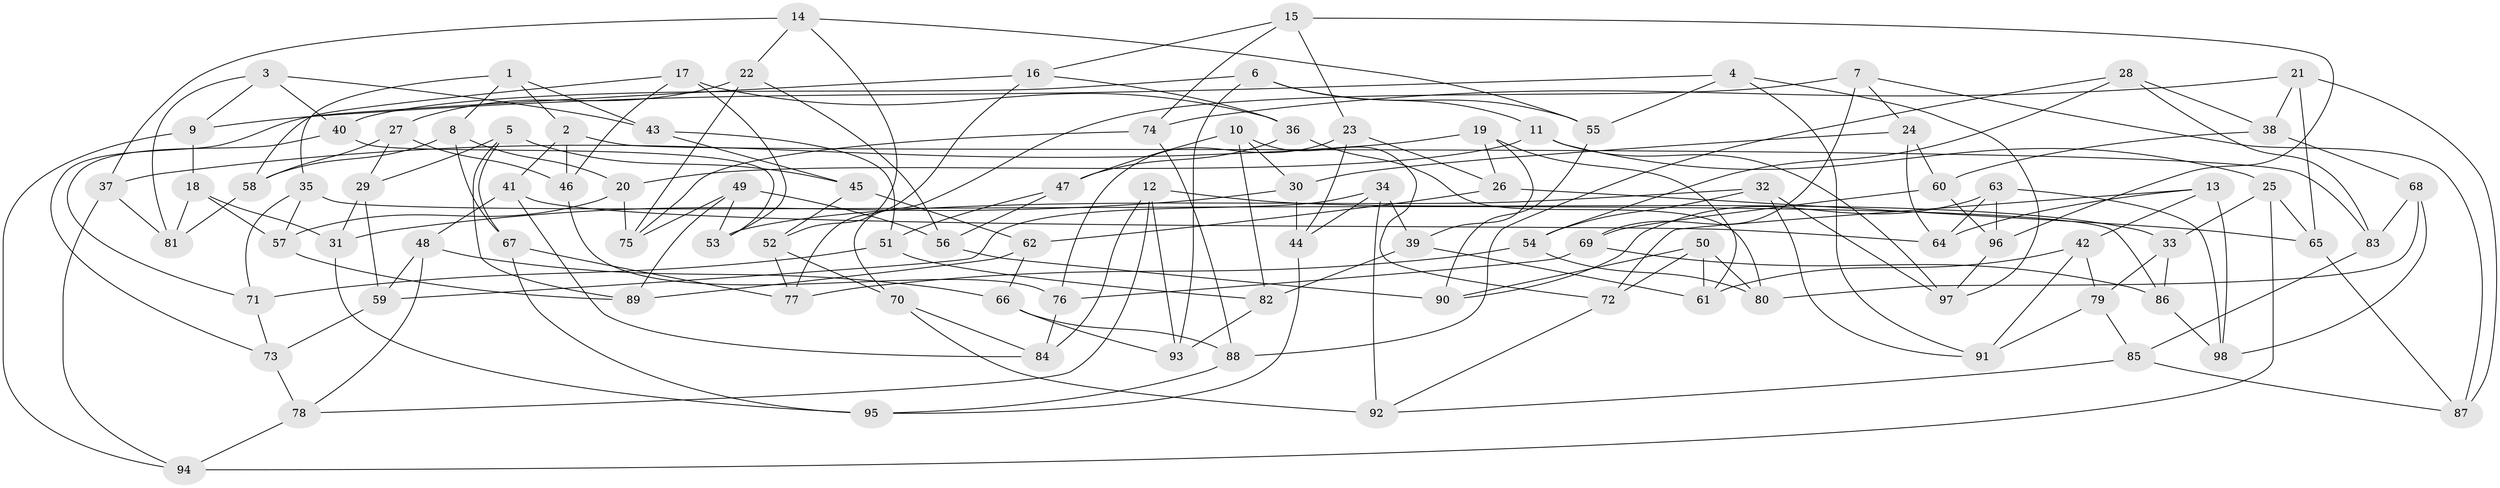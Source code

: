 // coarse degree distribution, {4: 0.3220338983050847, 6: 0.3389830508474576, 3: 0.03389830508474576, 5: 0.3050847457627119}
// Generated by graph-tools (version 1.1) at 2025/38/03/04/25 23:38:16]
// undirected, 98 vertices, 196 edges
graph export_dot {
  node [color=gray90,style=filled];
  1;
  2;
  3;
  4;
  5;
  6;
  7;
  8;
  9;
  10;
  11;
  12;
  13;
  14;
  15;
  16;
  17;
  18;
  19;
  20;
  21;
  22;
  23;
  24;
  25;
  26;
  27;
  28;
  29;
  30;
  31;
  32;
  33;
  34;
  35;
  36;
  37;
  38;
  39;
  40;
  41;
  42;
  43;
  44;
  45;
  46;
  47;
  48;
  49;
  50;
  51;
  52;
  53;
  54;
  55;
  56;
  57;
  58;
  59;
  60;
  61;
  62;
  63;
  64;
  65;
  66;
  67;
  68;
  69;
  70;
  71;
  72;
  73;
  74;
  75;
  76;
  77;
  78;
  79;
  80;
  81;
  82;
  83;
  84;
  85;
  86;
  87;
  88;
  89;
  90;
  91;
  92;
  93;
  94;
  95;
  96;
  97;
  98;
  1 -- 2;
  1 -- 43;
  1 -- 8;
  1 -- 35;
  2 -- 41;
  2 -- 46;
  2 -- 83;
  3 -- 81;
  3 -- 40;
  3 -- 9;
  3 -- 43;
  4 -- 9;
  4 -- 97;
  4 -- 91;
  4 -- 55;
  5 -- 67;
  5 -- 89;
  5 -- 45;
  5 -- 29;
  6 -- 40;
  6 -- 55;
  6 -- 11;
  6 -- 93;
  7 -- 24;
  7 -- 70;
  7 -- 69;
  7 -- 87;
  8 -- 58;
  8 -- 20;
  8 -- 67;
  9 -- 94;
  9 -- 18;
  10 -- 82;
  10 -- 47;
  10 -- 30;
  10 -- 72;
  11 -- 97;
  11 -- 25;
  11 -- 20;
  12 -- 78;
  12 -- 84;
  12 -- 33;
  12 -- 93;
  13 -- 72;
  13 -- 98;
  13 -- 64;
  13 -- 42;
  14 -- 52;
  14 -- 37;
  14 -- 55;
  14 -- 22;
  15 -- 16;
  15 -- 74;
  15 -- 23;
  15 -- 96;
  16 -- 77;
  16 -- 36;
  16 -- 73;
  17 -- 36;
  17 -- 53;
  17 -- 46;
  17 -- 58;
  18 -- 31;
  18 -- 81;
  18 -- 57;
  19 -- 61;
  19 -- 37;
  19 -- 39;
  19 -- 26;
  20 -- 75;
  20 -- 57;
  21 -- 87;
  21 -- 38;
  21 -- 74;
  21 -- 65;
  22 -- 75;
  22 -- 27;
  22 -- 56;
  23 -- 76;
  23 -- 44;
  23 -- 26;
  24 -- 60;
  24 -- 64;
  24 -- 30;
  25 -- 94;
  25 -- 65;
  25 -- 33;
  26 -- 62;
  26 -- 65;
  27 -- 46;
  27 -- 29;
  27 -- 58;
  28 -- 54;
  28 -- 88;
  28 -- 38;
  28 -- 83;
  29 -- 31;
  29 -- 59;
  30 -- 44;
  30 -- 31;
  31 -- 95;
  32 -- 97;
  32 -- 53;
  32 -- 91;
  32 -- 54;
  33 -- 86;
  33 -- 79;
  34 -- 59;
  34 -- 92;
  34 -- 44;
  34 -- 39;
  35 -- 57;
  35 -- 86;
  35 -- 71;
  36 -- 80;
  36 -- 47;
  37 -- 94;
  37 -- 81;
  38 -- 68;
  38 -- 60;
  39 -- 61;
  39 -- 82;
  40 -- 53;
  40 -- 71;
  41 -- 64;
  41 -- 84;
  41 -- 48;
  42 -- 91;
  42 -- 79;
  42 -- 61;
  43 -- 51;
  43 -- 45;
  44 -- 95;
  45 -- 52;
  45 -- 62;
  46 -- 76;
  47 -- 56;
  47 -- 51;
  48 -- 66;
  48 -- 78;
  48 -- 59;
  49 -- 56;
  49 -- 89;
  49 -- 53;
  49 -- 75;
  50 -- 72;
  50 -- 90;
  50 -- 80;
  50 -- 61;
  51 -- 71;
  51 -- 82;
  52 -- 70;
  52 -- 77;
  54 -- 77;
  54 -- 80;
  55 -- 90;
  56 -- 90;
  57 -- 89;
  58 -- 81;
  59 -- 73;
  60 -- 96;
  60 -- 69;
  62 -- 89;
  62 -- 66;
  63 -- 96;
  63 -- 90;
  63 -- 64;
  63 -- 98;
  65 -- 87;
  66 -- 93;
  66 -- 88;
  67 -- 95;
  67 -- 77;
  68 -- 83;
  68 -- 80;
  68 -- 98;
  69 -- 76;
  69 -- 86;
  70 -- 84;
  70 -- 92;
  71 -- 73;
  72 -- 92;
  73 -- 78;
  74 -- 88;
  74 -- 75;
  76 -- 84;
  78 -- 94;
  79 -- 85;
  79 -- 91;
  82 -- 93;
  83 -- 85;
  85 -- 87;
  85 -- 92;
  86 -- 98;
  88 -- 95;
  96 -- 97;
}

